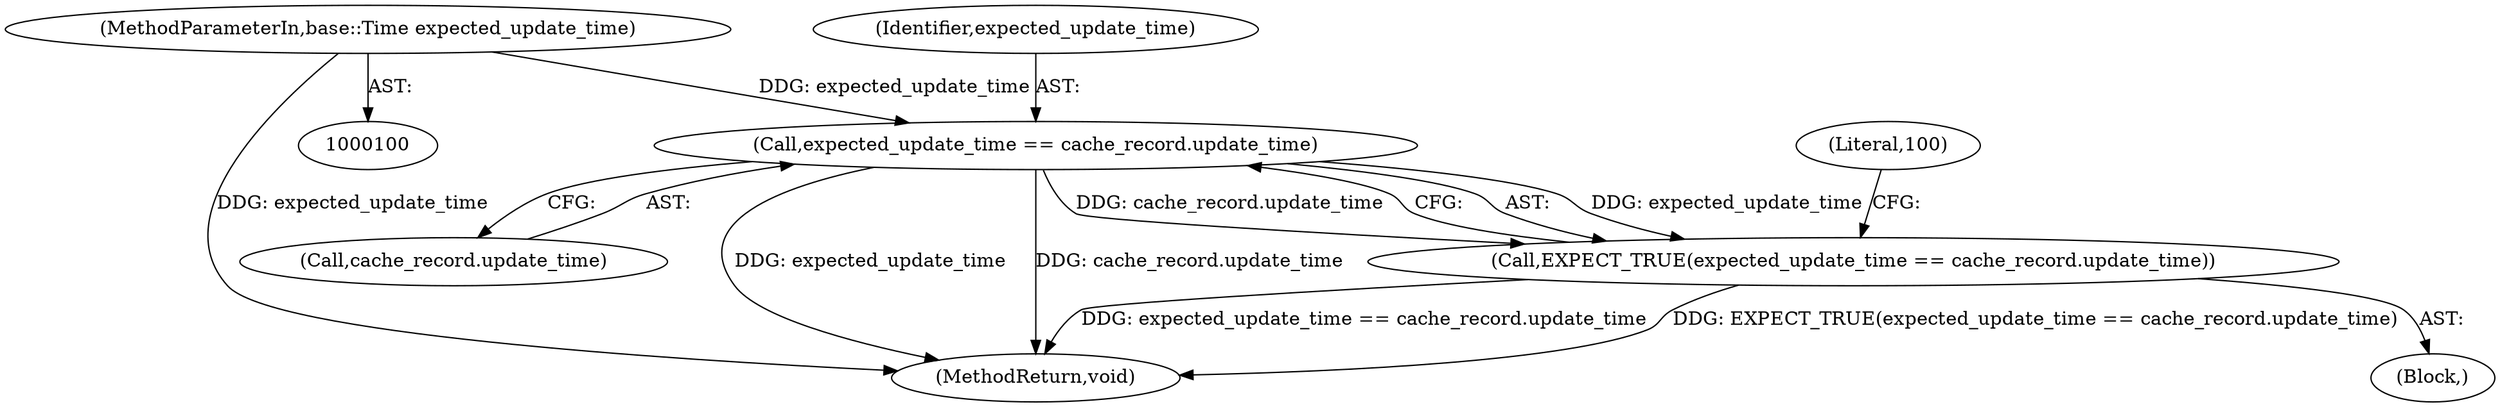 digraph "0_Chrome_04aaacb936a08d70862d6d9d7e8354721ae46be8_26@API" {
"1000131" [label="(Call,expected_update_time == cache_record.update_time)"];
"1000101" [label="(MethodParameterIn,base::Time expected_update_time)"];
"1000130" [label="(Call,EXPECT_TRUE(expected_update_time == cache_record.update_time))"];
"1000133" [label="(Call,cache_record.update_time)"];
"1000131" [label="(Call,expected_update_time == cache_record.update_time)"];
"1000132" [label="(Identifier,expected_update_time)"];
"1000246" [label="(MethodReturn,void)"];
"1000101" [label="(MethodParameterIn,base::Time expected_update_time)"];
"1000102" [label="(Block,)"];
"1000138" [label="(Literal,100)"];
"1000130" [label="(Call,EXPECT_TRUE(expected_update_time == cache_record.update_time))"];
"1000131" -> "1000130"  [label="AST: "];
"1000131" -> "1000133"  [label="CFG: "];
"1000132" -> "1000131"  [label="AST: "];
"1000133" -> "1000131"  [label="AST: "];
"1000130" -> "1000131"  [label="CFG: "];
"1000131" -> "1000246"  [label="DDG: expected_update_time"];
"1000131" -> "1000246"  [label="DDG: cache_record.update_time"];
"1000131" -> "1000130"  [label="DDG: expected_update_time"];
"1000131" -> "1000130"  [label="DDG: cache_record.update_time"];
"1000101" -> "1000131"  [label="DDG: expected_update_time"];
"1000101" -> "1000100"  [label="AST: "];
"1000101" -> "1000246"  [label="DDG: expected_update_time"];
"1000130" -> "1000102"  [label="AST: "];
"1000138" -> "1000130"  [label="CFG: "];
"1000130" -> "1000246"  [label="DDG: expected_update_time == cache_record.update_time"];
"1000130" -> "1000246"  [label="DDG: EXPECT_TRUE(expected_update_time == cache_record.update_time)"];
}
